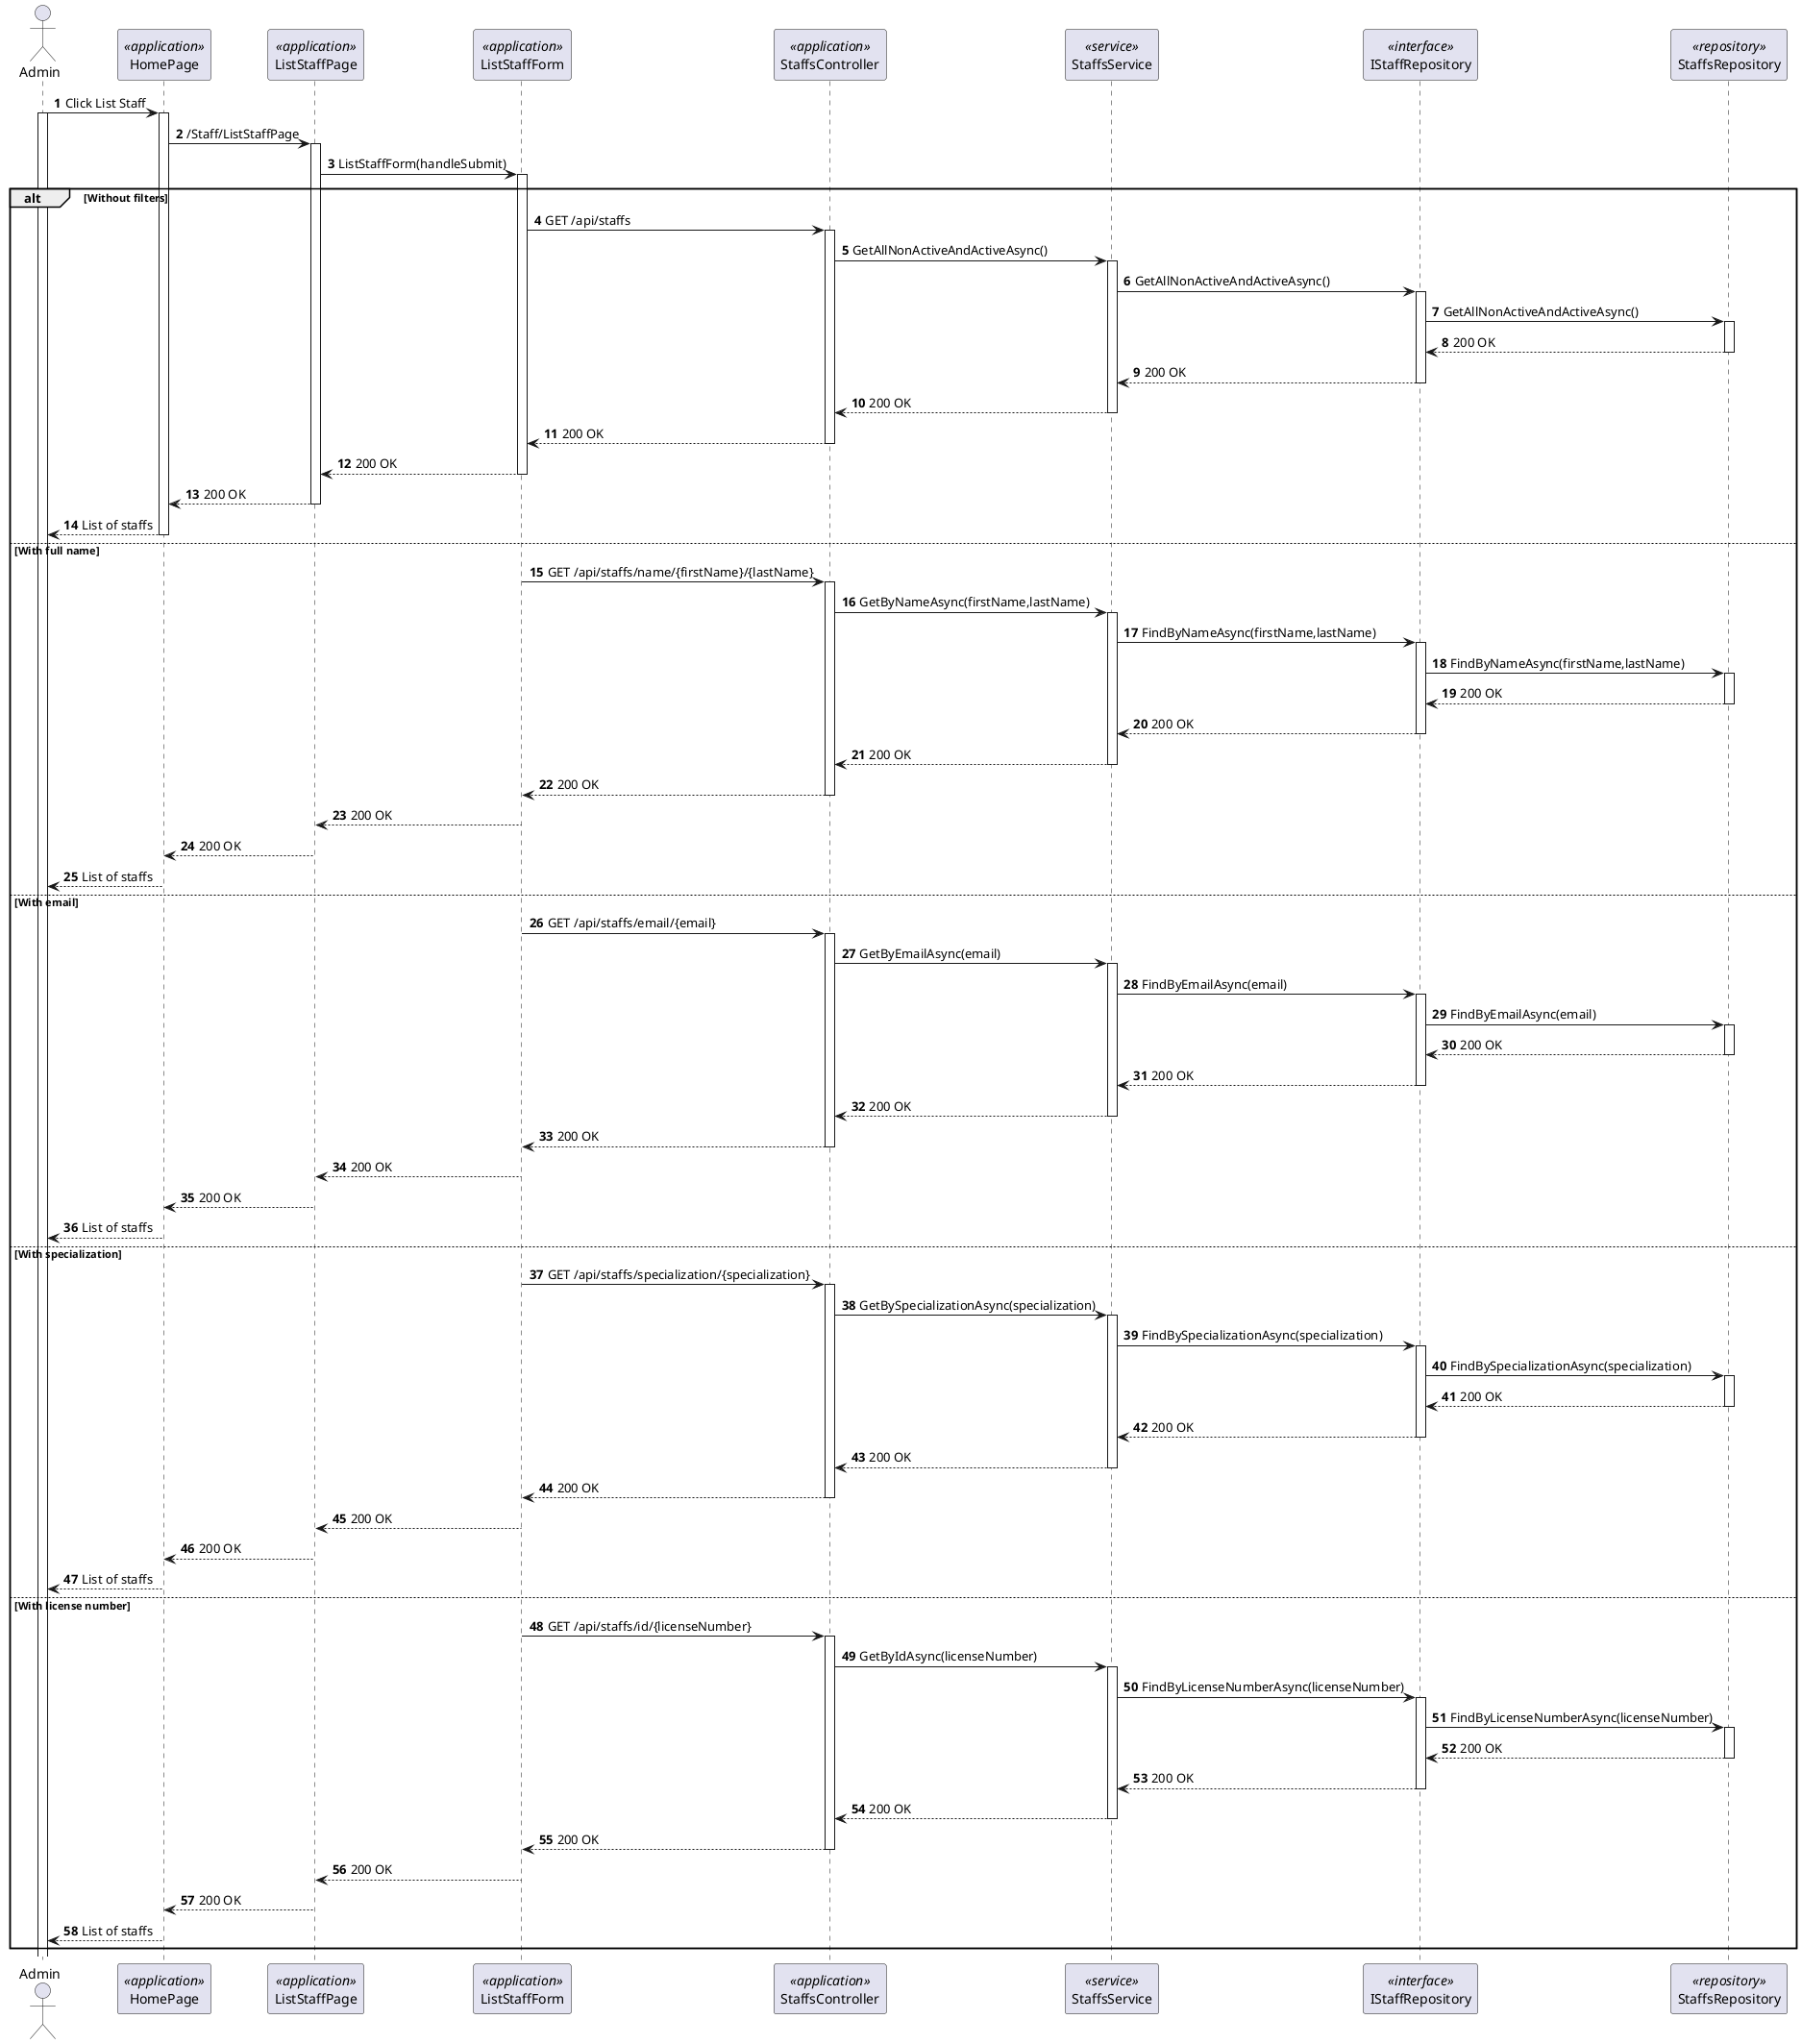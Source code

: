 @startuml
'https://plantuml.com/sequence-diagram

autonumber

actor Admin as ad
participant "HomePage" as home <<application>>
participant "ListStaffPage" as activate <<application>>
participant "ListStaffForm" as form <<application>>
participant "StaffsController" as con <<application>>
participant "StaffsService" as ser <<service>>
participant "IStaffRepository" as repo1 <<interface>>
participant "StaffsRepository" as repo <<repository>>

ad -> home : Click List Staff
activate ad
activate home
home -> activate: /Staff/ListStaffPage
activate activate
activate -> form: ListStaffForm(handleSubmit)
activate form

alt Without filters
form -> con: GET /api/staffs
activate con
con -> ser: GetAllNonActiveAndActiveAsync()
activate ser
ser -> repo1: GetAllNonActiveAndActiveAsync()
activate repo1
repo1 -> repo: GetAllNonActiveAndActiveAsync()
activate repo
repo --> repo1: 200 OK
deactivate repo
repo1 --> ser: 200 OK
deactivate repo1
ser --> con: 200 OK
deactivate ser
form <-- con: 200 OK
deactivate con
form --> activate: 200 OK
deactivate form
activate --> home: 200 OK
deactivate activate
home --> ad: List of staffs
deactivate home


else With full name
form -> con: GET /api/staffs/name/{firstName}/{lastName}
activate con
con -> ser: GetByNameAsync(firstName,lastName)
activate ser
ser -> repo1: FindByNameAsync(firstName,lastName)
activate repo1
repo1 -> repo: FindByNameAsync(firstName,lastName)
activate repo
repo --> repo1: 200 OK
deactivate repo
repo1 --> ser: 200 OK
deactivate repo1
ser --> con: 200 OK
deactivate ser
form <-- con: 200 OK
deactivate con
form --> activate: 200 OK
deactivate form
activate --> home: 200 OK
deactivate activate
home --> ad: List of staffs
deactivate home

else With email
form -> con: GET /api/staffs/email/{email}
activate con
con -> ser: GetByEmailAsync(email)
activate ser
ser -> repo1: FindByEmailAsync(email)
activate repo1
repo1 -> repo: FindByEmailAsync(email)
activate repo
repo --> repo1: 200 OK
deactivate repo
repo1 --> ser: 200 OK
deactivate repo1
ser --> con: 200 OK
deactivate ser
form <-- con: 200 OK
deactivate con
form --> activate: 200 OK
deactivate form
activate --> home: 200 OK
deactivate activate
home --> ad: List of staffs
deactivate home

else With specialization
form -> con: GET /api/staffs/specialization/{specialization}
activate con
con -> ser: GetBySpecializationAsync(specialization)
activate ser
ser -> repo1: FindBySpecializationAsync(specialization)
activate repo1
repo1 -> repo: FindBySpecializationAsync(specialization)
activate repo
repo --> repo1: 200 OK
deactivate repo
repo1 --> ser: 200 OK
deactivate repo1
ser --> con: 200 OK
deactivate ser
form <-- con: 200 OK
deactivate con
form --> activate: 200 OK
deactivate form
activate --> home: 200 OK
deactivate activate
home --> ad: List of staffs
deactivate home

else With license number 
form -> con: GET /api/staffs/id/{licenseNumber}
activate con
con -> ser: GetByIdAsync(licenseNumber)
activate ser
ser -> repo1: FindByLicenseNumberAsync(licenseNumber)
activate repo1
repo1 -> repo: FindByLicenseNumberAsync(licenseNumber)
activate repo
repo --> repo1: 200 OK
deactivate repo
repo1 --> ser: 200 OK
deactivate repo1
ser --> con: 200 OK
deactivate ser
form <-- con: 200 OK
deactivate con
form --> activate: 200 OK
deactivate form
activate --> home: 200 OK
deactivate activate
home --> ad: List of staffs
deactivate home

end


@enduml